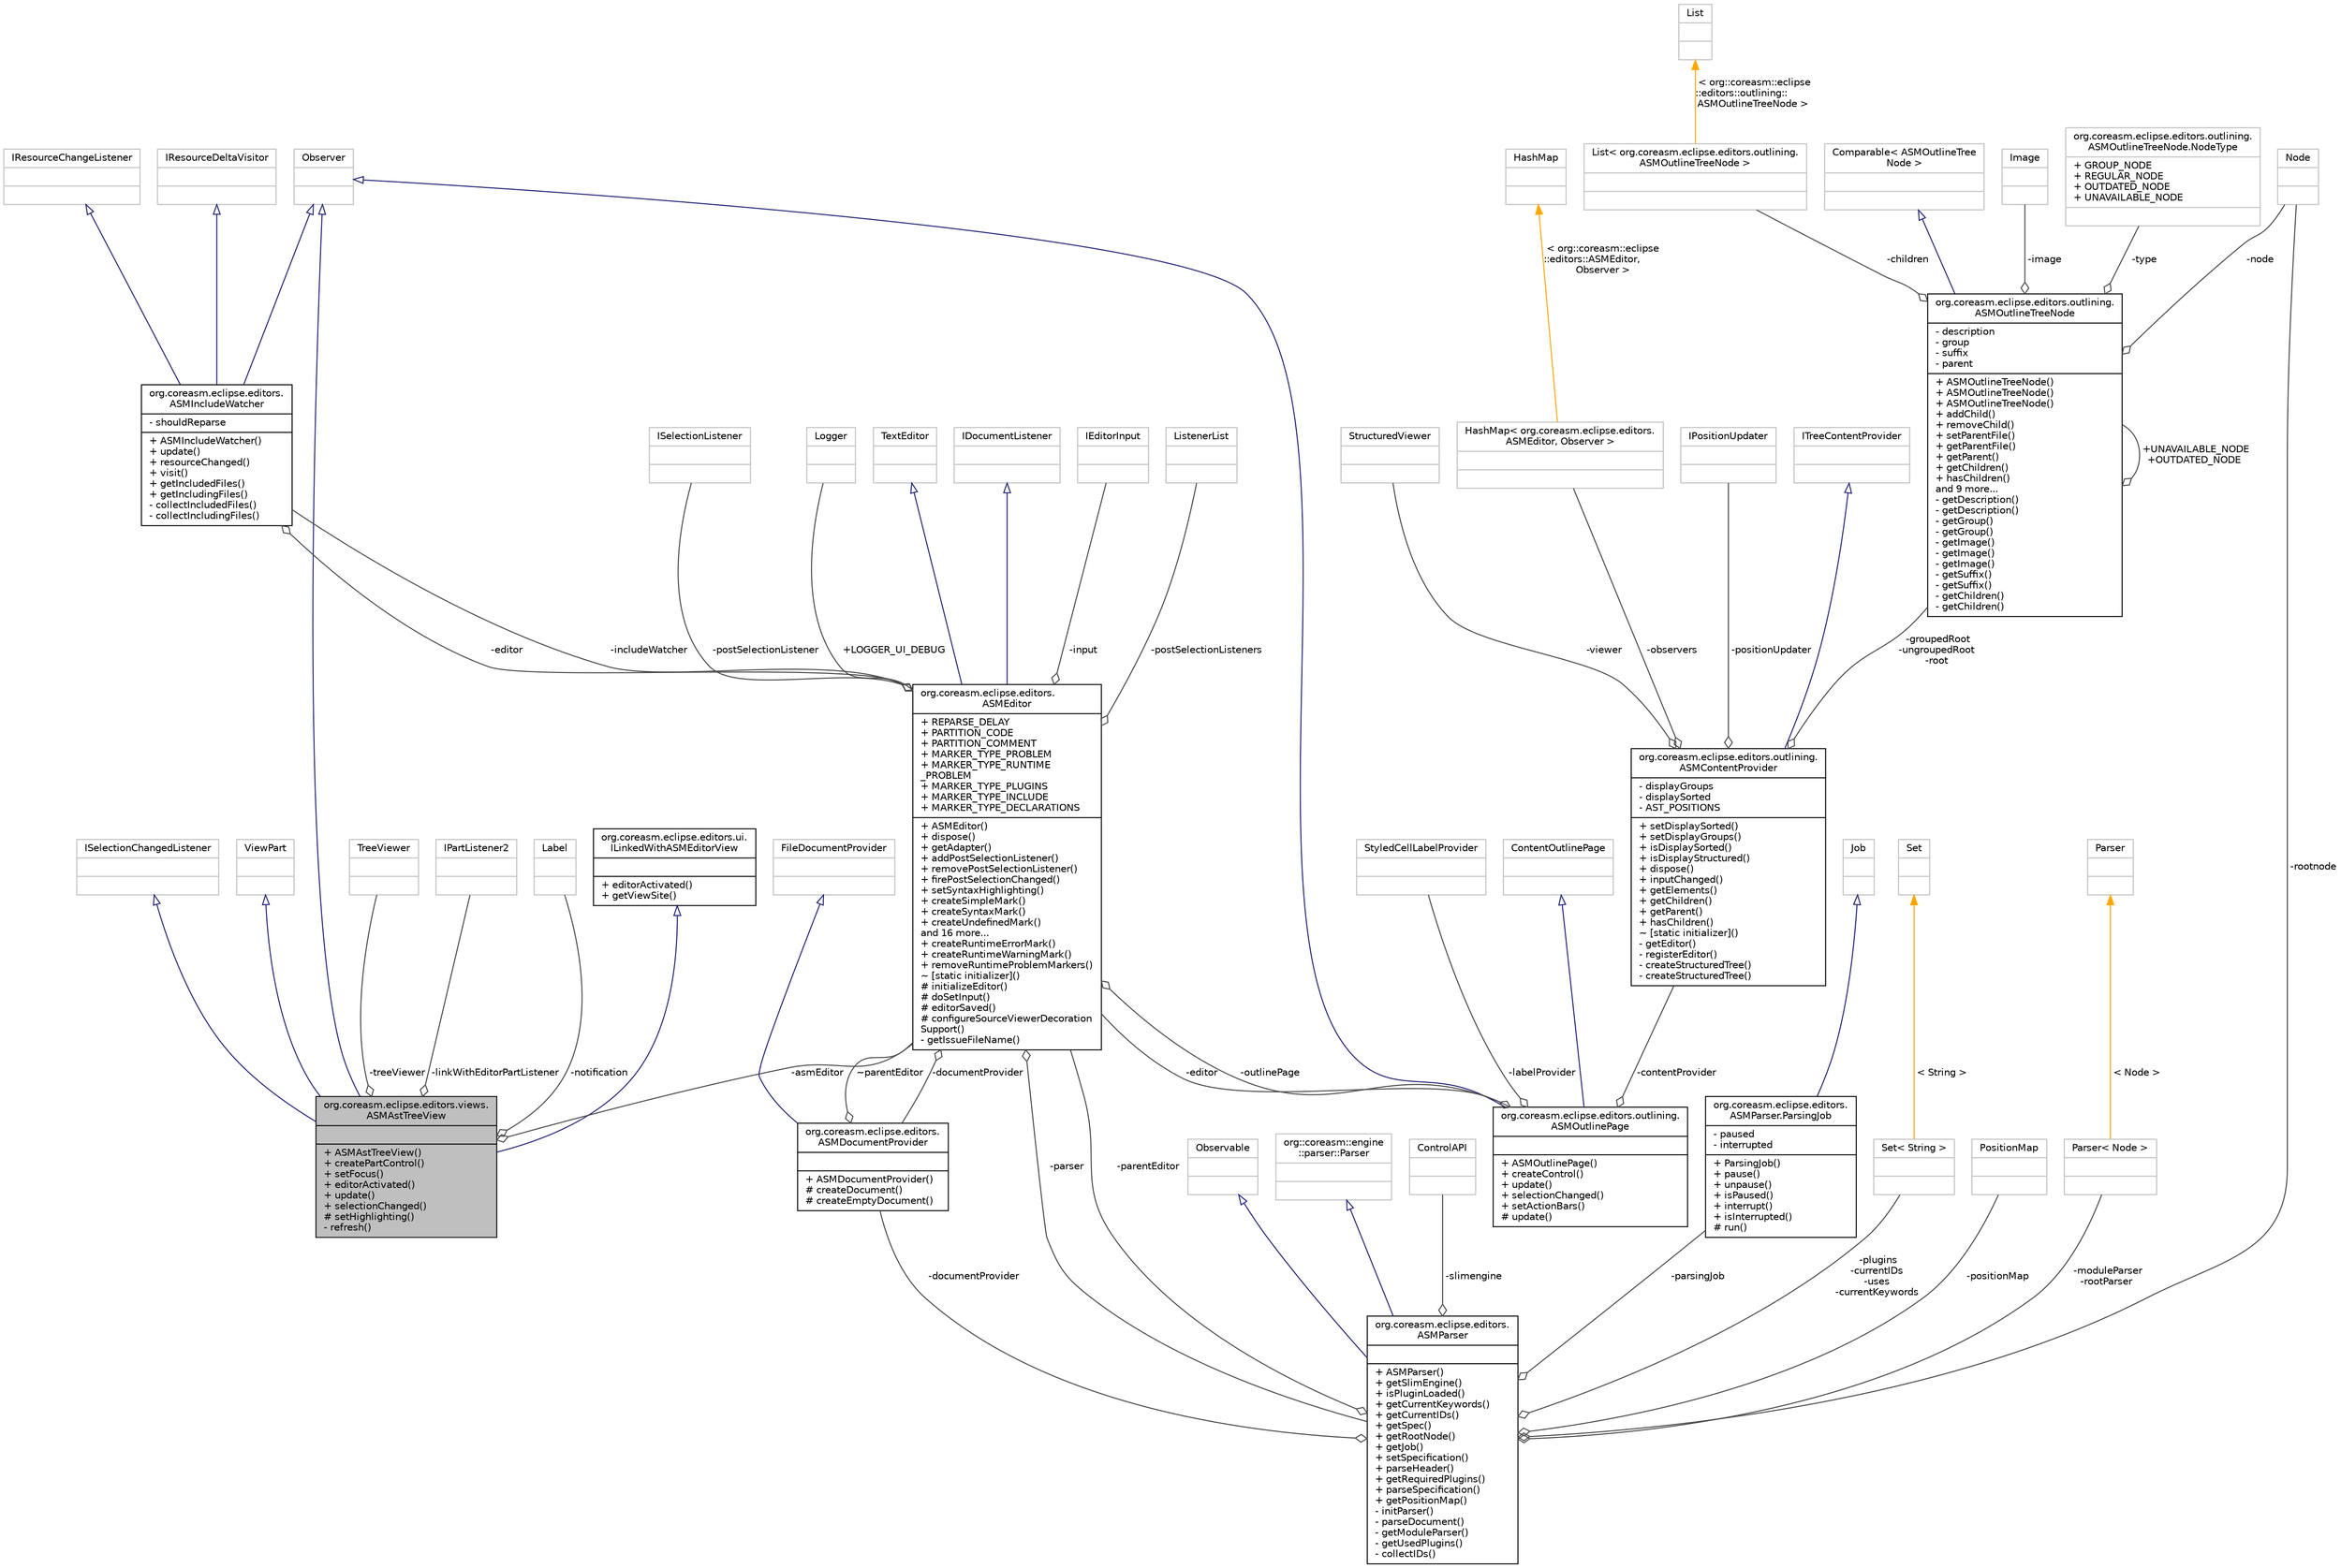 digraph "org.coreasm.eclipse.editors.views.ASMAstTreeView"
{
  bgcolor="transparent";
  edge [fontname="Helvetica",fontsize="10",labelfontname="Helvetica",labelfontsize="10"];
  node [fontname="Helvetica",fontsize="10",shape=record];
  Node1 [label="{org.coreasm.eclipse.editors.views.\lASMAstTreeView\n||+ ASMAstTreeView()\l+ createPartControl()\l+ setFocus()\l+ editorActivated()\l+ update()\l+ selectionChanged()\l# setHighlighting()\l- refresh()\l}",height=0.2,width=0.4,color="black", fillcolor="grey75", style="filled" fontcolor="black"];
  Node2 -> Node1 [dir="back",color="midnightblue",fontsize="10",style="solid",arrowtail="onormal",fontname="Helvetica"];
  Node2 [label="{ViewPart\n||}",height=0.2,width=0.4,color="grey75"];
  Node3 -> Node1 [dir="back",color="midnightblue",fontsize="10",style="solid",arrowtail="onormal",fontname="Helvetica"];
  Node3 [label="{org.coreasm.eclipse.editors.ui.\lILinkedWithASMEditorView\n||+ editorActivated()\l+ getViewSite()\l}",height=0.2,width=0.4,color="black",URL="$interfaceorg_1_1coreasm_1_1eclipse_1_1editors_1_1ui_1_1ILinkedWithASMEditorView.html"];
  Node4 -> Node1 [dir="back",color="midnightblue",fontsize="10",style="solid",arrowtail="onormal",fontname="Helvetica"];
  Node4 [label="{ISelectionChangedListener\n||}",height=0.2,width=0.4,color="grey75"];
  Node5 -> Node1 [dir="back",color="midnightblue",fontsize="10",style="solid",arrowtail="onormal",fontname="Helvetica"];
  Node5 [label="{Observer\n||}",height=0.2,width=0.4,color="grey75"];
  Node6 -> Node1 [color="grey25",fontsize="10",style="solid",label=" -treeViewer" ,arrowhead="odiamond",fontname="Helvetica"];
  Node6 [label="{TreeViewer\n||}",height=0.2,width=0.4,color="grey75"];
  Node7 -> Node1 [color="grey25",fontsize="10",style="solid",label=" -linkWithEditorPartListener" ,arrowhead="odiamond",fontname="Helvetica"];
  Node7 [label="{IPartListener2\n||}",height=0.2,width=0.4,color="grey75"];
  Node8 -> Node1 [color="grey25",fontsize="10",style="solid",label=" -asmEditor" ,arrowhead="odiamond",fontname="Helvetica"];
  Node8 [label="{org.coreasm.eclipse.editors.\lASMEditor\n|+ REPARSE_DELAY\l+ PARTITION_CODE\l+ PARTITION_COMMENT\l+ MARKER_TYPE_PROBLEM\l+ MARKER_TYPE_RUNTIME\l_PROBLEM\l+ MARKER_TYPE_PLUGINS\l+ MARKER_TYPE_INCLUDE\l+ MARKER_TYPE_DECLARATIONS\l|+ ASMEditor()\l+ dispose()\l+ getAdapter()\l+ addPostSelectionListener()\l+ removePostSelectionListener()\l+ firePostSelectionChanged()\l+ setSyntaxHighlighting()\l+ createSimpleMark()\l+ createSyntaxMark()\l+ createUndefinedMark()\land 16 more...\l+ createRuntimeErrorMark()\l+ createRuntimeWarningMark()\l+ removeRuntimeProblemMarkers()\l~ [static initializer]()\l# initializeEditor()\l# doSetInput()\l# editorSaved()\l# configureSourceViewerDecoration\lSupport()\l- getIssueFileName()\l}",height=0.2,width=0.4,color="black",URL="$classorg_1_1coreasm_1_1eclipse_1_1editors_1_1ASMEditor.html",tooltip="The ASMEditor class is the root class of each CoreASM editor which initiates all other classes of the..."];
  Node9 -> Node8 [dir="back",color="midnightblue",fontsize="10",style="solid",arrowtail="onormal",fontname="Helvetica"];
  Node9 [label="{TextEditor\n||}",height=0.2,width=0.4,color="grey75"];
  Node10 -> Node8 [dir="back",color="midnightblue",fontsize="10",style="solid",arrowtail="onormal",fontname="Helvetica"];
  Node10 [label="{IDocumentListener\n||}",height=0.2,width=0.4,color="grey75"];
  Node11 -> Node8 [color="grey25",fontsize="10",style="solid",label=" -input" ,arrowhead="odiamond",fontname="Helvetica"];
  Node11 [label="{IEditorInput\n||}",height=0.2,width=0.4,color="grey75"];
  Node12 -> Node8 [color="grey25",fontsize="10",style="solid",label=" -postSelectionListeners" ,arrowhead="odiamond",fontname="Helvetica"];
  Node12 [label="{ListenerList\n||}",height=0.2,width=0.4,color="grey75"];
  Node13 -> Node8 [color="grey25",fontsize="10",style="solid",label=" -postSelectionListener" ,arrowhead="odiamond",fontname="Helvetica"];
  Node13 [label="{ISelectionListener\n||}",height=0.2,width=0.4,color="grey75"];
  Node14 -> Node8 [color="grey25",fontsize="10",style="solid",label=" -documentProvider" ,arrowhead="odiamond",fontname="Helvetica"];
  Node14 [label="{org.coreasm.eclipse.editors.\lASMDocumentProvider\n||+ ASMDocumentProvider()\l# createDocument()\l# createEmptyDocument()\l}",height=0.2,width=0.4,color="black",URL="$classorg_1_1coreasm_1_1eclipse_1_1editors_1_1ASMDocumentProvider.html",tooltip="This class is a DocumentProvider for ASMDocuments stored as files. "];
  Node15 -> Node14 [dir="back",color="midnightblue",fontsize="10",style="solid",arrowtail="onormal",fontname="Helvetica"];
  Node15 [label="{FileDocumentProvider\n||}",height=0.2,width=0.4,color="grey75"];
  Node8 -> Node14 [color="grey25",fontsize="10",style="solid",label=" ~parentEditor" ,arrowhead="odiamond",fontname="Helvetica"];
  Node16 -> Node8 [color="grey25",fontsize="10",style="solid",label=" +LOGGER_UI_DEBUG" ,arrowhead="odiamond",fontname="Helvetica"];
  Node16 [label="{Logger\n||}",height=0.2,width=0.4,color="grey75"];
  Node17 -> Node8 [color="grey25",fontsize="10",style="solid",label=" -includeWatcher" ,arrowhead="odiamond",fontname="Helvetica"];
  Node17 [label="{org.coreasm.eclipse.editors.\lASMIncludeWatcher\n|- shouldReparse\l|+ ASMIncludeWatcher()\l+ update()\l+ resourceChanged()\l+ visit()\l+ getIncludedFiles()\l+ getIncludingFiles()\l- collectIncludedFiles()\l- collectIncludingFiles()\l}",height=0.2,width=0.4,color="black",URL="$classorg_1_1coreasm_1_1eclipse_1_1editors_1_1ASMIncludeWatcher.html",tooltip="The IncludeWatcher watches included specifications. "];
  Node5 -> Node17 [dir="back",color="midnightblue",fontsize="10",style="solid",arrowtail="onormal",fontname="Helvetica"];
  Node18 -> Node17 [dir="back",color="midnightblue",fontsize="10",style="solid",arrowtail="onormal",fontname="Helvetica"];
  Node18 [label="{IResourceChangeListener\n||}",height=0.2,width=0.4,color="grey75"];
  Node19 -> Node17 [dir="back",color="midnightblue",fontsize="10",style="solid",arrowtail="onormal",fontname="Helvetica"];
  Node19 [label="{IResourceDeltaVisitor\n||}",height=0.2,width=0.4,color="grey75"];
  Node8 -> Node17 [color="grey25",fontsize="10",style="solid",label=" -editor" ,arrowhead="odiamond",fontname="Helvetica"];
  Node20 -> Node8 [color="grey25",fontsize="10",style="solid",label=" -parser" ,arrowhead="odiamond",fontname="Helvetica"];
  Node20 [label="{org.coreasm.eclipse.editors.\lASMParser\n||+ ASMParser()\l+ getSlimEngine()\l+ isPluginLoaded()\l+ getCurrentKeywords()\l+ getCurrentIDs()\l+ getSpec()\l+ getRootNode()\l+ getJob()\l+ setSpecification()\l+ parseHeader()\l+ getRequiredPlugins()\l+ parseSpecification()\l+ getPositionMap()\l- initParser()\l- parseDocument()\l- getModuleParser()\l- getUsedPlugins()\l- collectIDs()\l}",height=0.2,width=0.4,color="black",URL="$classorg_1_1coreasm_1_1eclipse_1_1editors_1_1ASMParser.html",tooltip="This class organizes the parsing of CoreASM specifications. "];
  Node21 -> Node20 [dir="back",color="midnightblue",fontsize="10",style="solid",arrowtail="onormal",fontname="Helvetica"];
  Node21 [label="{Observable\n||}",height=0.2,width=0.4,color="grey75"];
  Node22 -> Node20 [dir="back",color="midnightblue",fontsize="10",style="solid",arrowtail="onormal",fontname="Helvetica"];
  Node22 [label="{org::coreasm::engine\l::parser::Parser\n||}",height=0.2,width=0.4,color="grey75"];
  Node23 -> Node20 [color="grey25",fontsize="10",style="solid",label=" -slimengine" ,arrowhead="odiamond",fontname="Helvetica"];
  Node23 [label="{ControlAPI\n||}",height=0.2,width=0.4,color="grey75"];
  Node24 -> Node20 [color="grey25",fontsize="10",style="solid",label=" -rootnode" ,arrowhead="odiamond",fontname="Helvetica"];
  Node24 [label="{Node\n||}",height=0.2,width=0.4,color="grey75"];
  Node14 -> Node20 [color="grey25",fontsize="10",style="solid",label=" -documentProvider" ,arrowhead="odiamond",fontname="Helvetica"];
  Node8 -> Node20 [color="grey25",fontsize="10",style="solid",label=" -parentEditor" ,arrowhead="odiamond",fontname="Helvetica"];
  Node25 -> Node20 [color="grey25",fontsize="10",style="solid",label=" -parsingJob" ,arrowhead="odiamond",fontname="Helvetica"];
  Node25 [label="{org.coreasm.eclipse.editors.\lASMParser.ParsingJob\n|- paused\l- interrupted\l|+ ParsingJob()\l+ pause()\l+ unpause()\l+ isPaused()\l+ interrupt()\l+ isInterrupted()\l# run()\l}",height=0.2,width=0.4,color="black",URL="$classorg_1_1coreasm_1_1eclipse_1_1editors_1_1ASMParser_1_1ParsingJob.html",tooltip="This class manages the running of the parser. "];
  Node26 -> Node25 [dir="back",color="midnightblue",fontsize="10",style="solid",arrowtail="onormal",fontname="Helvetica"];
  Node26 [label="{Job\n||}",height=0.2,width=0.4,color="grey75"];
  Node27 -> Node20 [color="grey25",fontsize="10",style="solid",label=" -plugins\n-currentIDs\n-uses\n-currentKeywords" ,arrowhead="odiamond",fontname="Helvetica"];
  Node27 [label="{Set\< String \>\n||}",height=0.2,width=0.4,color="grey75"];
  Node28 -> Node27 [dir="back",color="orange",fontsize="10",style="solid",label=" \< String \>" ,fontname="Helvetica"];
  Node28 [label="{Set\n||}",height=0.2,width=0.4,color="grey75"];
  Node29 -> Node20 [color="grey25",fontsize="10",style="solid",label=" -positionMap" ,arrowhead="odiamond",fontname="Helvetica"];
  Node29 [label="{PositionMap\n||}",height=0.2,width=0.4,color="grey75"];
  Node30 -> Node20 [color="grey25",fontsize="10",style="solid",label=" -moduleParser\n-rootParser" ,arrowhead="odiamond",fontname="Helvetica"];
  Node30 [label="{Parser\< Node \>\n||}",height=0.2,width=0.4,color="grey75"];
  Node31 -> Node30 [dir="back",color="orange",fontsize="10",style="solid",label=" \< Node \>" ,fontname="Helvetica"];
  Node31 [label="{Parser\n||}",height=0.2,width=0.4,color="grey75"];
  Node32 -> Node8 [color="grey25",fontsize="10",style="solid",label=" -outlinePage" ,arrowhead="odiamond",fontname="Helvetica"];
  Node32 [label="{org.coreasm.eclipse.editors.outlining.\lASMOutlinePage\n||+ ASMOutlinePage()\l+ createControl()\l+ update()\l+ selectionChanged()\l+ setActionBars()\l# update()\l}",height=0.2,width=0.4,color="black",URL="$classorg_1_1coreasm_1_1eclipse_1_1editors_1_1outlining_1_1ASMOutlinePage.html"];
  Node33 -> Node32 [dir="back",color="midnightblue",fontsize="10",style="solid",arrowtail="onormal",fontname="Helvetica"];
  Node33 [label="{ContentOutlinePage\n||}",height=0.2,width=0.4,color="grey75"];
  Node5 -> Node32 [dir="back",color="midnightblue",fontsize="10",style="solid",arrowtail="onormal",fontname="Helvetica"];
  Node8 -> Node32 [color="grey25",fontsize="10",style="solid",label=" -editor" ,arrowhead="odiamond",fontname="Helvetica"];
  Node34 -> Node32 [color="grey25",fontsize="10",style="solid",label=" -contentProvider" ,arrowhead="odiamond",fontname="Helvetica"];
  Node34 [label="{org.coreasm.eclipse.editors.outlining.\lASMContentProvider\n|- displayGroups\l- displaySorted\l- AST_POSITIONS\l|+ setDisplaySorted()\l+ setDisplayGroups()\l+ isDisplaySorted()\l+ isDisplayStructured()\l+ dispose()\l+ inputChanged()\l+ getElements()\l+ getChildren()\l+ getParent()\l+ hasChildren()\l~ [static initializer]()\l- getEditor()\l- registerEditor()\l- createStructuredTree()\l- createStructuredTree()\l}",height=0.2,width=0.4,color="black",URL="$classorg_1_1coreasm_1_1eclipse_1_1editors_1_1outlining_1_1ASMContentProvider.html"];
  Node35 -> Node34 [dir="back",color="midnightblue",fontsize="10",style="solid",arrowtail="onormal",fontname="Helvetica"];
  Node35 [label="{ITreeContentProvider\n||}",height=0.2,width=0.4,color="grey75"];
  Node36 -> Node34 [color="grey25",fontsize="10",style="solid",label=" -viewer" ,arrowhead="odiamond",fontname="Helvetica"];
  Node36 [label="{StructuredViewer\n||}",height=0.2,width=0.4,color="grey75"];
  Node37 -> Node34 [color="grey25",fontsize="10",style="solid",label=" -observers" ,arrowhead="odiamond",fontname="Helvetica"];
  Node37 [label="{HashMap\< org.coreasm.eclipse.editors.\lASMEditor, Observer \>\n||}",height=0.2,width=0.4,color="grey75"];
  Node38 -> Node37 [dir="back",color="orange",fontsize="10",style="solid",label=" \< org::coreasm::eclipse\l::editors::ASMEditor,\l Observer \>" ,fontname="Helvetica"];
  Node38 [label="{HashMap\n||}",height=0.2,width=0.4,color="grey75"];
  Node39 -> Node34 [color="grey25",fontsize="10",style="solid",label=" -groupedRoot\n-ungroupedRoot\n-root" ,arrowhead="odiamond",fontname="Helvetica"];
  Node39 [label="{org.coreasm.eclipse.editors.outlining.\lASMOutlineTreeNode\n|- description\l- group\l- suffix\l- parent\l|+ ASMOutlineTreeNode()\l+ ASMOutlineTreeNode()\l+ ASMOutlineTreeNode()\l+ addChild()\l+ removeChild()\l+ setParentFile()\l+ getParentFile()\l+ getParent()\l+ getChildren()\l+ hasChildren()\land 9 more...\l- getDescription()\l- getDescription()\l- getGroup()\l- getGroup()\l- getImage()\l- getImage()\l- getImage()\l- getSuffix()\l- getSuffix()\l- getChildren()\l- getChildren()\l}",height=0.2,width=0.4,color="black",URL="$classorg_1_1coreasm_1_1eclipse_1_1editors_1_1outlining_1_1ASMOutlineTreeNode.html"];
  Node40 -> Node39 [dir="back",color="midnightblue",fontsize="10",style="solid",arrowtail="onormal",fontname="Helvetica"];
  Node40 [label="{Comparable\< ASMOutlineTree\lNode \>\n||}",height=0.2,width=0.4,color="grey75"];
  Node41 -> Node39 [color="grey25",fontsize="10",style="solid",label=" -type" ,arrowhead="odiamond",fontname="Helvetica"];
  Node41 [label="{org.coreasm.eclipse.editors.outlining.\lASMOutlineTreeNode.NodeType\n|+ GROUP_NODE\l+ REGULAR_NODE\l+ OUTDATED_NODE\l+ UNAVAILABLE_NODE\l|}",height=0.2,width=0.4,color="grey75"];
  Node24 -> Node39 [color="grey25",fontsize="10",style="solid",label=" -node" ,arrowhead="odiamond",fontname="Helvetica"];
  Node39 -> Node39 [color="grey25",fontsize="10",style="solid",label=" +UNAVAILABLE_NODE\n+OUTDATED_NODE" ,arrowhead="odiamond",fontname="Helvetica"];
  Node42 -> Node39 [color="grey25",fontsize="10",style="solid",label=" -children" ,arrowhead="odiamond",fontname="Helvetica"];
  Node42 [label="{List\< org.coreasm.eclipse.editors.outlining.\lASMOutlineTreeNode \>\n||}",height=0.2,width=0.4,color="grey75"];
  Node43 -> Node42 [dir="back",color="orange",fontsize="10",style="solid",label=" \< org::coreasm::eclipse\l::editors::outlining::\lASMOutlineTreeNode \>" ,fontname="Helvetica"];
  Node43 [label="{List\n||}",height=0.2,width=0.4,color="grey75"];
  Node44 -> Node39 [color="grey25",fontsize="10",style="solid",label=" -image" ,arrowhead="odiamond",fontname="Helvetica"];
  Node44 [label="{Image\n||}",height=0.2,width=0.4,color="grey75"];
  Node45 -> Node34 [color="grey25",fontsize="10",style="solid",label=" -positionUpdater" ,arrowhead="odiamond",fontname="Helvetica"];
  Node45 [label="{IPositionUpdater\n||}",height=0.2,width=0.4,color="grey75"];
  Node46 -> Node32 [color="grey25",fontsize="10",style="solid",label=" -labelProvider" ,arrowhead="odiamond",fontname="Helvetica"];
  Node46 [label="{StyledCellLabelProvider\n||}",height=0.2,width=0.4,color="grey75"];
  Node47 -> Node1 [color="grey25",fontsize="10",style="solid",label=" -notification" ,arrowhead="odiamond",fontname="Helvetica"];
  Node47 [label="{Label\n||}",height=0.2,width=0.4,color="grey75"];
}
